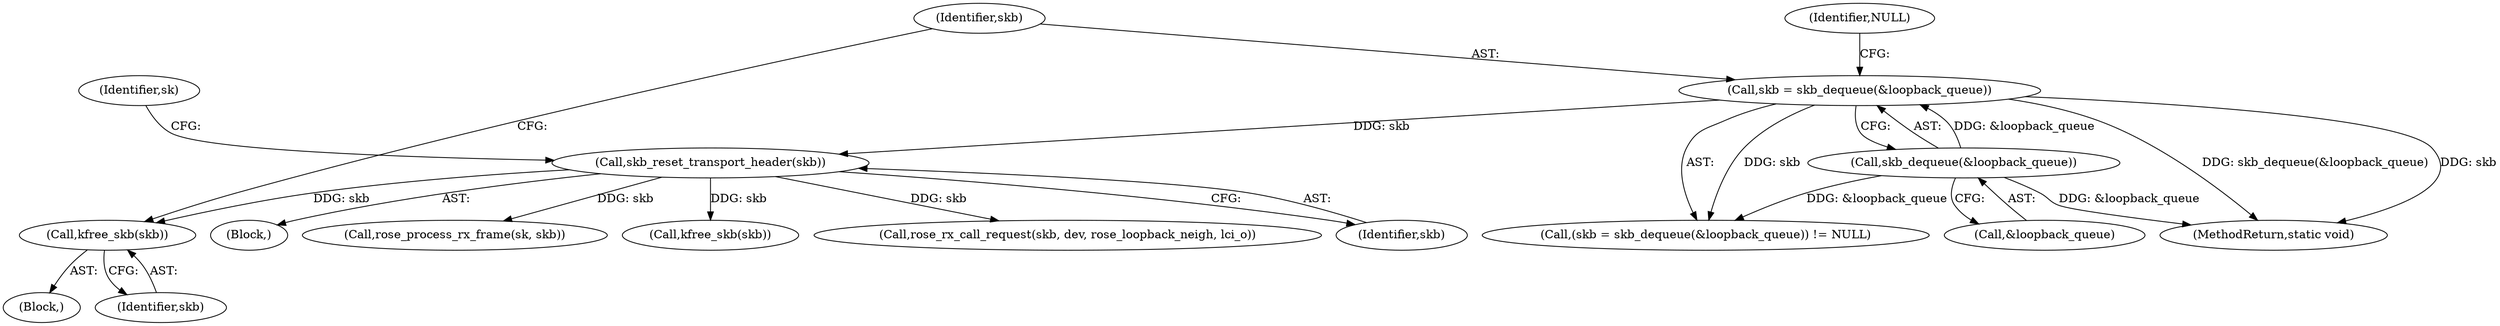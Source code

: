 digraph "0_linux_e0bccd315db0c2f919e7fcf9cb60db21d9986f52_0@API" {
"1000207" [label="(Call,kfree_skb(skb))"];
"1000163" [label="(Call,skb_reset_transport_header(skb))"];
"1000112" [label="(Call,skb = skb_dequeue(&loopback_queue))"];
"1000114" [label="(Call,skb_dequeue(&loopback_queue))"];
"1000113" [label="(Identifier,skb)"];
"1000111" [label="(Call,(skb = skb_dequeue(&loopback_queue)) != NULL)"];
"1000115" [label="(Call,&loopback_queue)"];
"1000118" [label="(Block,)"];
"1000175" [label="(Call,rose_process_rx_frame(sk, skb))"];
"1000206" [label="(Block,)"];
"1000166" [label="(Identifier,sk)"];
"1000211" [label="(Call,kfree_skb(skb))"];
"1000112" [label="(Call,skb = skb_dequeue(&loopback_queue))"];
"1000197" [label="(Call,rose_rx_call_request(skb, dev, rose_loopback_neigh, lci_o))"];
"1000117" [label="(Identifier,NULL)"];
"1000213" [label="(MethodReturn,static void)"];
"1000207" [label="(Call,kfree_skb(skb))"];
"1000114" [label="(Call,skb_dequeue(&loopback_queue))"];
"1000208" [label="(Identifier,skb)"];
"1000164" [label="(Identifier,skb)"];
"1000163" [label="(Call,skb_reset_transport_header(skb))"];
"1000207" -> "1000206"  [label="AST: "];
"1000207" -> "1000208"  [label="CFG: "];
"1000208" -> "1000207"  [label="AST: "];
"1000113" -> "1000207"  [label="CFG: "];
"1000163" -> "1000207"  [label="DDG: skb"];
"1000163" -> "1000118"  [label="AST: "];
"1000163" -> "1000164"  [label="CFG: "];
"1000164" -> "1000163"  [label="AST: "];
"1000166" -> "1000163"  [label="CFG: "];
"1000112" -> "1000163"  [label="DDG: skb"];
"1000163" -> "1000175"  [label="DDG: skb"];
"1000163" -> "1000197"  [label="DDG: skb"];
"1000163" -> "1000211"  [label="DDG: skb"];
"1000112" -> "1000111"  [label="AST: "];
"1000112" -> "1000114"  [label="CFG: "];
"1000113" -> "1000112"  [label="AST: "];
"1000114" -> "1000112"  [label="AST: "];
"1000117" -> "1000112"  [label="CFG: "];
"1000112" -> "1000213"  [label="DDG: skb_dequeue(&loopback_queue)"];
"1000112" -> "1000213"  [label="DDG: skb"];
"1000112" -> "1000111"  [label="DDG: skb"];
"1000114" -> "1000112"  [label="DDG: &loopback_queue"];
"1000114" -> "1000115"  [label="CFG: "];
"1000115" -> "1000114"  [label="AST: "];
"1000114" -> "1000213"  [label="DDG: &loopback_queue"];
"1000114" -> "1000111"  [label="DDG: &loopback_queue"];
}
